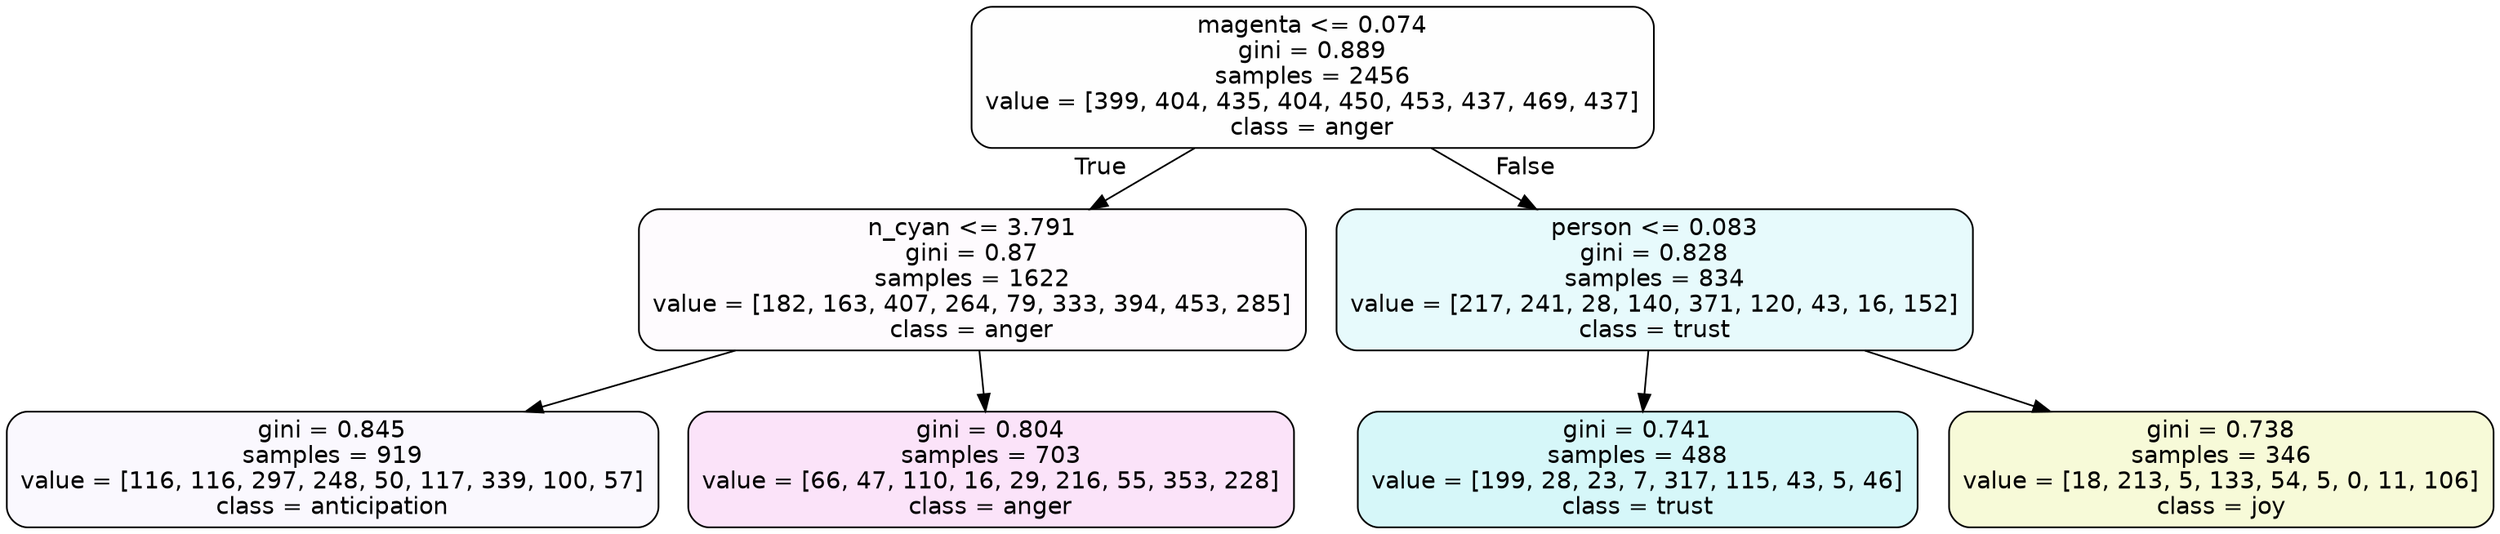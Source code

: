 digraph Tree {
node [shape=box, style="filled, rounded", color="black", fontname=helvetica] ;
edge [fontname=helvetica] ;
0 [label="magenta <= 0.074\ngini = 0.889\nsamples = 2456\nvalue = [399, 404, 435, 404, 450, 453, 437, 469, 437]\nclass = anger", fillcolor="#e539d701"] ;
1 [label="n_cyan <= 3.791\ngini = 0.87\nsamples = 1622\nvalue = [182, 163, 407, 264, 79, 333, 394, 453, 285]\nclass = anger", fillcolor="#e539d705"] ;
0 -> 1 [labeldistance=2.5, labelangle=45, headlabel="True"] ;
2 [label="gini = 0.845\nsamples = 919\nvalue = [116, 116, 297, 248, 50, 117, 339, 100, 57]\nclass = anticipation", fillcolor="#8139e509"] ;
1 -> 2 ;
3 [label="gini = 0.804\nsamples = 703\nvalue = [66, 47, 110, 16, 29, 216, 55, 353, 228]\nclass = anger", fillcolor="#e539d724"] ;
1 -> 3 ;
4 [label="person <= 0.083\ngini = 0.828\nsamples = 834\nvalue = [217, 241, 28, 140, 371, 120, 43, 16, 152]\nclass = trust", fillcolor="#39d7e51e"] ;
0 -> 4 [labeldistance=2.5, labelangle=-45, headlabel="False"] ;
5 [label="gini = 0.741\nsamples = 488\nvalue = [199, 28, 23, 7, 317, 115, 43, 5, 46]\nclass = trust", fillcolor="#39d7e534"] ;
4 -> 5 ;
6 [label="gini = 0.738\nsamples = 346\nvalue = [18, 213, 5, 133, 54, 5, 0, 11, 106]\nclass = joy", fillcolor="#d7e53932"] ;
4 -> 6 ;
}